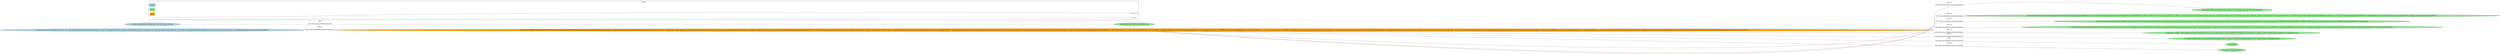 digraph G {
  rankdir=LR;
  node [style=filled];
  "For patients who are asymptomatic in very-low-, low-, and intermediate-risk groups with life expectancy ≤5 years, no imaging or treatment is indicated until the patient becomes symptomatic, at which time imaging can be performed, see Principles of Imaging (PROS-E) and androgen deprivation therapy (ADT) should be given, see Principles of Androgen Deprivation Therapy (PROS-G)." [label="For patients who are asymptomatic in very-low-, low-, and intermediate-risk groups with life expectancy ≤5 years, no imaging or treatment is indicated until the patient becomes symptomatic, at which time imaging can be performed, see Principles of Imaging (PROS-E) and androgen deprivation therapy (ADT) should be given, see Principles of Androgen Deprivation Therapy (PROS-G).", fillcolor="#ADD8E6"];
  "INITIAL RISK STRATIFICATION AND STAGING WORKUP FOR CLINICALLY LOCALIZED DISEASE{i}Risk GroupClinical/Pathologic Features (Staging, ST-1)Additional Evaluation{f,m}Initial TherapyVery low{j}Has all of the following:• cT1c • Grade Group 1 • PSA <10 ng/mL • <3 prostate biopsy fragments/cores positive, ≤50% cancer in each fragment/core{k} • PSA density <0.15 ng/mL/g• Confirmatory testing can be used to assess the appropriateness of active surveillance (PROS-F 2 of 5) PROS-3Low{j}Has all of the following but does not qualify for very low risk:• cT1-cT2a • Grade Group 1 • PSA <10 ng/mL • Confirmatory testing can be used to assess the appropriateness of active surveillance (PROS-F 2 of 5) PROS-4Intermediate{j}Has all of the following:• No high-risk group features• No very-high-risk group features • Has one or more intermediate risk factors (IRFs):cT2b-cT2cGrade Group 2 or 3PSA 10-20 ng/mLFavorable intermediateHas all of the following:• 1 IRF • Grade Group 1 or 2 • <50% biopsy cores positive (eg, <6 of 12 cores){l}• Confirmatory testing can be used to assess the appropriateness of active surveillance (PROS-F 2 of 5) PROS-5Unfavorable intermediateHas one or more of the following:• 2 or 3 IRFs • Grade Group 3• ≥ 50% biopsy cores positive (eg, ≥ 6 of 12 cores){l}Bone and soft tissue imaging{g,h}• If regional or distant metastases are found, see PROS-8 or PROS-13PROS-6HighHas no very-high-risk features and has exactly one high-risk feature:• cT3a OR• Grade Group 4 or Grade Group 5 OR    • PSA >20 ng/mLBone and soft tissue imaging{g,h}• If regional or distant metastases are found, see PROS-8 or PROS-13PROS-7Very highHas at least one of the following: • cT3b-cT4 • Primary Gleason pattern 5 • 2 or 3 high-risk features • >4 cores with Grade Group 4 or 5Bone and soft tissue imaging{g,h}• If regional or distant metastases are found, see PROS-8 or PROS-13PROS-7Footnotes for Initial Risk Stratification and Staging Workup for Clinically Localized Disease (PROS-2A)." [label="INITIAL RISK STRATIFICATION AND STAGING WORKUP FOR CLINICALLY LOCALIZED DISEASE{i}Risk GroupClinical/Pathologic Features (Staging, ST-1)Additional Evaluation{f,m}Initial TherapyVery low{j}Has all of the following:• cT1c • Grade Group 1 • PSA <10 ng/mL • <3 prostate biopsy fragments/cores positive, ≤50% cancer in each fragment/core{k} • PSA density <0.15 ng/mL/g• Confirmatory testing can be used to assess the appropriateness of active surveillance (PROS-F 2 of 5) PROS-3Low{j}Has all of the following but does not qualify for very low risk:• cT1-cT2a • Grade Group 1 • PSA <10 ng/mL • Confirmatory testing can be used to assess the appropriateness of active surveillance (PROS-F 2 of 5) PROS-4Intermediate{j}Has all of the following:• No high-risk group features• No very-high-risk group features • Has one or more intermediate risk factors (IRFs):cT2b-cT2cGrade Group 2 or 3PSA 10-20 ng/mLFavorable intermediateHas all of the following:• 1 IRF • Grade Group 1 or 2 • <50% biopsy cores positive (eg, <6 of 12 cores){l}• Confirmatory testing can be used to assess the appropriateness of active surveillance (PROS-F 2 of 5) PROS-5Unfavorable intermediateHas one or more of the following:• 2 or 3 IRFs • Grade Group 3• ≥ 50% biopsy cores positive (eg, ≥ 6 of 12 cores){l}Bone and soft tissue imaging{g,h}• If regional or distant metastases are found, see PROS-8 or PROS-13PROS-6HighHas no very-high-risk features and has exactly one high-risk feature:• cT3a OR• Grade Group 4 or Grade Group 5 OR    • PSA >20 ng/mLBone and soft tissue imaging{g,h}• If regional or distant metastases are found, see PROS-8 or PROS-13PROS-7Very highHas at least one of the following: • cT3b-cT4 • Primary Gleason pattern 5 • 2 or 3 high-risk features • >4 cores with Grade Group 4 or 5Bone and soft tissue imaging{g,h}• If regional or distant metastases are found, see PROS-8 or PROS-13PROS-7Footnotes for Initial Risk Stratification and Staging Workup for Clinically Localized Disease (PROS-2A).", fillcolor="#FFA500"];
  "Bone imaging should be performed for any patient with symptoms consistent with bone metastases." [label="Bone imaging should be performed for any patient with symptoms consistent with bone metastases.", fillcolor="#90EE90"];
  "Bone imaging can be achieved by conventional technetium-99m-methylene diphosphonate (MDP) bone scan. CT, MRI, prostate-specific membrane antigen (PSMA)-PET/CT or PSMA-PET/MRI, or PET/CT or PET/ MRI with F-18 sodium fluoride, C-11 choline, or F-18 fluciclovine can be considered for equivocal results on initial bone imaging. Soft tissue imaging of the pelvis, abdomen, and chest can include chest CT and abdominal/pelvic CT or abdominal/pelvic MRI. Multiparametric MRI (mpMRI) is preferred over CT for pelvic staging. Alternatively, PSMA-PET/CT or PSMA-PET/MRI can be considered for bone and soft tissue (full body) imaging. See Principles of Imaging (PROS-E). " [label="Bone imaging can be achieved by conventional technetium-99m-methylene diphosphonate (MDP) bone scan. CT, MRI, prostate-specific membrane antigen (PSMA)-PET/CT or PSMA-PET/MRI, or PET/CT or PET/ MRI with F-18 sodium fluoride, C-11 choline, or F-18 fluciclovine can be considered for equivocal results on initial bone imaging. Soft tissue imaging of the pelvis, abdomen, and chest can include chest CT and abdominal/pelvic CT or abdominal/pelvic MRI. Multiparametric MRI (mpMRI) is preferred over CT for pelvic staging. Alternatively, PSMA-PET/CT or PSMA-PET/MRI can be considered for bone and soft tissue (full body) imaging. See Principles of Imaging (PROS-E). ", fillcolor="#90EE90"];
  "Because of the increased sensitivity and specificity of PSMA-PET tracers for detecting micrometastatic disease compared to conventional imaging (eg, CT, bone scan) at both initial staging and biochemical recurrence (BCR), the panel does not feel that conventional imaging is a necessary prerequisite to PSMA-PET and that PSMA-PET/CT or PSMA-PET/MRI can serve as an equally effective, if not more effective frontline imaging tool for these patients." [label="Because of the increased sensitivity and specificity of PSMA-PET tracers for detecting micrometastatic disease compared to conventional imaging (eg, CT, bone scan) at both initial staging and biochemical recurrence (BCR), the panel does not feel that conventional imaging is a necessary prerequisite to PSMA-PET and that PSMA-PET/CT or PSMA-PET/MRI can serve as an equally effective, if not more effective frontline imaging tool for these patients.", fillcolor="#90EE90"];
  "Tumor-based molecular assays and germline genetic testing are other tools that can assist with risk stratification. See CRIT-6 in the NCCN Guidelines for Genetic/Familial High-Risk Assessment: Breast, Ovarian, and Pancreatic and LS-1 in the NCCN Guidelines for Genetic/Familial High-Risk Assessment: Colorectal to determine if a patient is an appropriate candidate for germline genetic testing, and see Principles of Risk Stratification (PROS-H) to determine if a patient is an appropriate candidate for tumor-based molecular assays. " [label="Tumor-based molecular assays and germline genetic testing are other tools that can assist with risk stratification. See CRIT-6 in the NCCN Guidelines for Genetic/Familial High-Risk Assessment: Breast, Ovarian, and Pancreatic and LS-1 in the NCCN Guidelines for Genetic/Familial High-Risk Assessment: Colorectal to determine if a patient is an appropriate candidate for germline genetic testing, and see Principles of Risk Stratification (PROS-H) to determine if a patient is an appropriate candidate for tumor-based molecular assays. ", fillcolor="#90EE90"];
  "An ultrasound- or MRI- or DRE-targeted lesion that is biopsied more than once and demonstrates cancer (regardless of percentage core involvement or number of cores involved) can be considered as a single positive core. " [label="An ultrasound- or MRI- or DRE-targeted lesion that is biopsied more than once and demonstrates cancer (regardless of percentage core involvement or number of cores involved) can be considered as a single positive core. ", fillcolor="#90EE90"];
  "Percentage of positive cores in the intermediate-risk group is based on biopsies that include systematic biopsies with or without targeted MRI-guided biopsies." [label="Percentage of positive cores in the intermediate-risk group is based on biopsies that include systematic biopsies with or without targeted MRI-guided biopsies.", fillcolor="#90EE90"];
  "Clinically localized prostate cancer (Any T, N0, M0 or Any T, NX, MX)" [label="Clinically localized prostate cancer (Any T, N0, M0 or Any T, NX, MX)", fillcolor="#ADD8E6"];
  "INITIAL PROSTATE CANCER DIAGNOSIS{a,b,c}" [label="INITIAL PROSTATE CANCER DIAGNOSIS{a,b,c}", fillcolor="#90EE90"];
  "not_available" [label="not_available", fillcolor="#90EE90"];
  "Principles of Imaging (PROS-E)." [label="Principles of Imaging (PROS-E).", fillcolor="#90EE90"];
  "For patients who are asymptomatic in very-low-, low-, and intermediate-risk groups with life expectancy ≤5 years, no imaging or treatment is indicated until the patient becomes symptomatic, at which time imaging can be performed, see Principles of Imaging (PROS-E) and androgen deprivation therapy (ADT) should be given, see Principles of Androgen Deprivation Therapy (PROS-G)." -> "INITIAL RISK STRATIFICATION AND STAGING WORKUP FOR CLINICALLY LOCALIZED DISEASE{i}Risk GroupClinical/Pathologic Features (Staging, ST-1)Additional Evaluation{f,m}Initial TherapyVery low{j}Has all of the following:• cT1c • Grade Group 1 • PSA <10 ng/mL • <3 prostate biopsy fragments/cores positive, ≤50% cancer in each fragment/core{k} • PSA density <0.15 ng/mL/g• Confirmatory testing can be used to assess the appropriateness of active surveillance (PROS-F 2 of 5) PROS-3Low{j}Has all of the following but does not qualify for very low risk:• cT1-cT2a • Grade Group 1 • PSA <10 ng/mL • Confirmatory testing can be used to assess the appropriateness of active surveillance (PROS-F 2 of 5) PROS-4Intermediate{j}Has all of the following:• No high-risk group features• No very-high-risk group features • Has one or more intermediate risk factors (IRFs):cT2b-cT2cGrade Group 2 or 3PSA 10-20 ng/mLFavorable intermediateHas all of the following:• 1 IRF • Grade Group 1 or 2 • <50% biopsy cores positive (eg, <6 of 12 cores){l}• Confirmatory testing can be used to assess the appropriateness of active surveillance (PROS-F 2 of 5) PROS-5Unfavorable intermediateHas one or more of the following:• 2 or 3 IRFs • Grade Group 3• ≥ 50% biopsy cores positive (eg, ≥ 6 of 12 cores){l}Bone and soft tissue imaging{g,h}• If regional or distant metastases are found, see PROS-8 or PROS-13PROS-6HighHas no very-high-risk features and has exactly one high-risk feature:• cT3a OR• Grade Group 4 or Grade Group 5 OR    • PSA >20 ng/mLBone and soft tissue imaging{g,h}• If regional or distant metastases are found, see PROS-8 or PROS-13PROS-7Very highHas at least one of the following: • cT3b-cT4 • Primary Gleason pattern 5 • 2 or 3 high-risk features • >4 cores with Grade Group 4 or 5Bone and soft tissue imaging{g,h}• If regional or distant metastases are found, see PROS-8 or PROS-13PROS-7Footnotes for Initial Risk Stratification and Staging Workup for Clinically Localized Disease (PROS-2A)." [label="refers_to\n\n(Doc: http://nccn-guideline.org/nsclc/textbox/0)", color="#7f3f3f"];
  "INITIAL RISK STRATIFICATION AND STAGING WORKUP FOR CLINICALLY LOCALIZED DISEASE{i}Risk GroupClinical/Pathologic Features (Staging, ST-1)Additional Evaluation{f,m}Initial TherapyVery low{j}Has all of the following:• cT1c • Grade Group 1 • PSA <10 ng/mL • <3 prostate biopsy fragments/cores positive, ≤50% cancer in each fragment/core{k} • PSA density <0.15 ng/mL/g• Confirmatory testing can be used to assess the appropriateness of active surveillance (PROS-F 2 of 5) PROS-3Low{j}Has all of the following but does not qualify for very low risk:• cT1-cT2a • Grade Group 1 • PSA <10 ng/mL • Confirmatory testing can be used to assess the appropriateness of active surveillance (PROS-F 2 of 5) PROS-4Intermediate{j}Has all of the following:• No high-risk group features• No very-high-risk group features • Has one or more intermediate risk factors (IRFs):cT2b-cT2cGrade Group 2 or 3PSA 10-20 ng/mLFavorable intermediateHas all of the following:• 1 IRF • Grade Group 1 or 2 • <50% biopsy cores positive (eg, <6 of 12 cores){l}• Confirmatory testing can be used to assess the appropriateness of active surveillance (PROS-F 2 of 5) PROS-5Unfavorable intermediateHas one or more of the following:• 2 or 3 IRFs • Grade Group 3• ≥ 50% biopsy cores positive (eg, ≥ 6 of 12 cores){l}Bone and soft tissue imaging{g,h}• If regional or distant metastases are found, see PROS-8 or PROS-13PROS-6HighHas no very-high-risk features and has exactly one high-risk feature:• cT3a OR• Grade Group 4 or Grade Group 5 OR    • PSA >20 ng/mLBone and soft tissue imaging{g,h}• If regional or distant metastases are found, see PROS-8 or PROS-13PROS-7Very highHas at least one of the following: • cT3b-cT4 • Primary Gleason pattern 5 • 2 or 3 high-risk features • >4 cores with Grade Group 4 or 5Bone and soft tissue imaging{g,h}• If regional or distant metastases are found, see PROS-8 or PROS-13PROS-7Footnotes for Initial Risk Stratification and Staging Workup for Clinically Localized Disease (PROS-2A)." -> "Bone imaging should be performed for any patient with symptoms consistent with bone metastases." [label="refers_to\n\n(Doc: http://nccn-guideline.org/nsclc/textbox/0)", color="#7f3f3f"];
  "INITIAL RISK STRATIFICATION AND STAGING WORKUP FOR CLINICALLY LOCALIZED DISEASE{i}Risk GroupClinical/Pathologic Features (Staging, ST-1)Additional Evaluation{f,m}Initial TherapyVery low{j}Has all of the following:• cT1c • Grade Group 1 • PSA <10 ng/mL • <3 prostate biopsy fragments/cores positive, ≤50% cancer in each fragment/core{k} • PSA density <0.15 ng/mL/g• Confirmatory testing can be used to assess the appropriateness of active surveillance (PROS-F 2 of 5) PROS-3Low{j}Has all of the following but does not qualify for very low risk:• cT1-cT2a • Grade Group 1 • PSA <10 ng/mL • Confirmatory testing can be used to assess the appropriateness of active surveillance (PROS-F 2 of 5) PROS-4Intermediate{j}Has all of the following:• No high-risk group features• No very-high-risk group features • Has one or more intermediate risk factors (IRFs):cT2b-cT2cGrade Group 2 or 3PSA 10-20 ng/mLFavorable intermediateHas all of the following:• 1 IRF • Grade Group 1 or 2 • <50% biopsy cores positive (eg, <6 of 12 cores){l}• Confirmatory testing can be used to assess the appropriateness of active surveillance (PROS-F 2 of 5) PROS-5Unfavorable intermediateHas one or more of the following:• 2 or 3 IRFs • Grade Group 3• ≥ 50% biopsy cores positive (eg, ≥ 6 of 12 cores){l}Bone and soft tissue imaging{g,h}• If regional or distant metastases are found, see PROS-8 or PROS-13PROS-6HighHas no very-high-risk features and has exactly one high-risk feature:• cT3a OR• Grade Group 4 or Grade Group 5 OR    • PSA >20 ng/mLBone and soft tissue imaging{g,h}• If regional or distant metastases are found, see PROS-8 or PROS-13PROS-7Very highHas at least one of the following: • cT3b-cT4 • Primary Gleason pattern 5 • 2 or 3 high-risk features • >4 cores with Grade Group 4 or 5Bone and soft tissue imaging{g,h}• If regional or distant metastases are found, see PROS-8 or PROS-13PROS-7Footnotes for Initial Risk Stratification and Staging Workup for Clinically Localized Disease (PROS-2A)." -> "Bone imaging can be achieved by conventional technetium-99m-methylene diphosphonate (MDP) bone scan. CT, MRI, prostate-specific membrane antigen (PSMA)-PET/CT or PSMA-PET/MRI, or PET/CT or PET/ MRI with F-18 sodium fluoride, C-11 choline, or F-18 fluciclovine can be considered for equivocal results on initial bone imaging. Soft tissue imaging of the pelvis, abdomen, and chest can include chest CT and abdominal/pelvic CT or abdominal/pelvic MRI. Multiparametric MRI (mpMRI) is preferred over CT for pelvic staging. Alternatively, PSMA-PET/CT or PSMA-PET/MRI can be considered for bone and soft tissue (full body) imaging. See Principles of Imaging (PROS-E). " [label="refers_to\n\n(Doc: http://nccn-guideline.org/nsclc/textbox/0)", color="#7f3f3f"];
  "INITIAL RISK STRATIFICATION AND STAGING WORKUP FOR CLINICALLY LOCALIZED DISEASE{i}Risk GroupClinical/Pathologic Features (Staging, ST-1)Additional Evaluation{f,m}Initial TherapyVery low{j}Has all of the following:• cT1c • Grade Group 1 • PSA <10 ng/mL • <3 prostate biopsy fragments/cores positive, ≤50% cancer in each fragment/core{k} • PSA density <0.15 ng/mL/g• Confirmatory testing can be used to assess the appropriateness of active surveillance (PROS-F 2 of 5) PROS-3Low{j}Has all of the following but does not qualify for very low risk:• cT1-cT2a • Grade Group 1 • PSA <10 ng/mL • Confirmatory testing can be used to assess the appropriateness of active surveillance (PROS-F 2 of 5) PROS-4Intermediate{j}Has all of the following:• No high-risk group features• No very-high-risk group features • Has one or more intermediate risk factors (IRFs):cT2b-cT2cGrade Group 2 or 3PSA 10-20 ng/mLFavorable intermediateHas all of the following:• 1 IRF • Grade Group 1 or 2 • <50% biopsy cores positive (eg, <6 of 12 cores){l}• Confirmatory testing can be used to assess the appropriateness of active surveillance (PROS-F 2 of 5) PROS-5Unfavorable intermediateHas one or more of the following:• 2 or 3 IRFs • Grade Group 3• ≥ 50% biopsy cores positive (eg, ≥ 6 of 12 cores){l}Bone and soft tissue imaging{g,h}• If regional or distant metastases are found, see PROS-8 or PROS-13PROS-6HighHas no very-high-risk features and has exactly one high-risk feature:• cT3a OR• Grade Group 4 or Grade Group 5 OR    • PSA >20 ng/mLBone and soft tissue imaging{g,h}• If regional or distant metastases are found, see PROS-8 or PROS-13PROS-7Very highHas at least one of the following: • cT3b-cT4 • Primary Gleason pattern 5 • 2 or 3 high-risk features • >4 cores with Grade Group 4 or 5Bone and soft tissue imaging{g,h}• If regional or distant metastases are found, see PROS-8 or PROS-13PROS-7Footnotes for Initial Risk Stratification and Staging Workup for Clinically Localized Disease (PROS-2A)." -> "Because of the increased sensitivity and specificity of PSMA-PET tracers for detecting micrometastatic disease compared to conventional imaging (eg, CT, bone scan) at both initial staging and biochemical recurrence (BCR), the panel does not feel that conventional imaging is a necessary prerequisite to PSMA-PET and that PSMA-PET/CT or PSMA-PET/MRI can serve as an equally effective, if not more effective frontline imaging tool for these patients." [label="refers_to\n\n(Doc: http://nccn-guideline.org/nsclc/textbox/0)", color="#7f3f3f"];
  "INITIAL RISK STRATIFICATION AND STAGING WORKUP FOR CLINICALLY LOCALIZED DISEASE{i}Risk GroupClinical/Pathologic Features (Staging, ST-1)Additional Evaluation{f,m}Initial TherapyVery low{j}Has all of the following:• cT1c • Grade Group 1 • PSA <10 ng/mL • <3 prostate biopsy fragments/cores positive, ≤50% cancer in each fragment/core{k} • PSA density <0.15 ng/mL/g• Confirmatory testing can be used to assess the appropriateness of active surveillance (PROS-F 2 of 5) PROS-3Low{j}Has all of the following but does not qualify for very low risk:• cT1-cT2a • Grade Group 1 • PSA <10 ng/mL • Confirmatory testing can be used to assess the appropriateness of active surveillance (PROS-F 2 of 5) PROS-4Intermediate{j}Has all of the following:• No high-risk group features• No very-high-risk group features • Has one or more intermediate risk factors (IRFs):cT2b-cT2cGrade Group 2 or 3PSA 10-20 ng/mLFavorable intermediateHas all of the following:• 1 IRF • Grade Group 1 or 2 • <50% biopsy cores positive (eg, <6 of 12 cores){l}• Confirmatory testing can be used to assess the appropriateness of active surveillance (PROS-F 2 of 5) PROS-5Unfavorable intermediateHas one or more of the following:• 2 or 3 IRFs • Grade Group 3• ≥ 50% biopsy cores positive (eg, ≥ 6 of 12 cores){l}Bone and soft tissue imaging{g,h}• If regional or distant metastases are found, see PROS-8 or PROS-13PROS-6HighHas no very-high-risk features and has exactly one high-risk feature:• cT3a OR• Grade Group 4 or Grade Group 5 OR    • PSA >20 ng/mLBone and soft tissue imaging{g,h}• If regional or distant metastases are found, see PROS-8 or PROS-13PROS-7Very highHas at least one of the following: • cT3b-cT4 • Primary Gleason pattern 5 • 2 or 3 high-risk features • >4 cores with Grade Group 4 or 5Bone and soft tissue imaging{g,h}• If regional or distant metastases are found, see PROS-8 or PROS-13PROS-7Footnotes for Initial Risk Stratification and Staging Workup for Clinically Localized Disease (PROS-2A)." -> "Tumor-based molecular assays and germline genetic testing are other tools that can assist with risk stratification. See CRIT-6 in the NCCN Guidelines for Genetic/Familial High-Risk Assessment: Breast, Ovarian, and Pancreatic and LS-1 in the NCCN Guidelines for Genetic/Familial High-Risk Assessment: Colorectal to determine if a patient is an appropriate candidate for germline genetic testing, and see Principles of Risk Stratification (PROS-H) to determine if a patient is an appropriate candidate for tumor-based molecular assays. " [label="refers_to\n\n(Doc: http://nccn-guideline.org/nsclc/textbox/0)", color="#7f3f3f"];
  "INITIAL RISK STRATIFICATION AND STAGING WORKUP FOR CLINICALLY LOCALIZED DISEASE{i}Risk GroupClinical/Pathologic Features (Staging, ST-1)Additional Evaluation{f,m}Initial TherapyVery low{j}Has all of the following:• cT1c • Grade Group 1 • PSA <10 ng/mL • <3 prostate biopsy fragments/cores positive, ≤50% cancer in each fragment/core{k} • PSA density <0.15 ng/mL/g• Confirmatory testing can be used to assess the appropriateness of active surveillance (PROS-F 2 of 5) PROS-3Low{j}Has all of the following but does not qualify for very low risk:• cT1-cT2a • Grade Group 1 • PSA <10 ng/mL • Confirmatory testing can be used to assess the appropriateness of active surveillance (PROS-F 2 of 5) PROS-4Intermediate{j}Has all of the following:• No high-risk group features• No very-high-risk group features • Has one or more intermediate risk factors (IRFs):cT2b-cT2cGrade Group 2 or 3PSA 10-20 ng/mLFavorable intermediateHas all of the following:• 1 IRF • Grade Group 1 or 2 • <50% biopsy cores positive (eg, <6 of 12 cores){l}• Confirmatory testing can be used to assess the appropriateness of active surveillance (PROS-F 2 of 5) PROS-5Unfavorable intermediateHas one or more of the following:• 2 or 3 IRFs • Grade Group 3• ≥ 50% biopsy cores positive (eg, ≥ 6 of 12 cores){l}Bone and soft tissue imaging{g,h}• If regional or distant metastases are found, see PROS-8 or PROS-13PROS-6HighHas no very-high-risk features and has exactly one high-risk feature:• cT3a OR• Grade Group 4 or Grade Group 5 OR    • PSA >20 ng/mLBone and soft tissue imaging{g,h}• If regional or distant metastases are found, see PROS-8 or PROS-13PROS-7Very highHas at least one of the following: • cT3b-cT4 • Primary Gleason pattern 5 • 2 or 3 high-risk features • >4 cores with Grade Group 4 or 5Bone and soft tissue imaging{g,h}• If regional or distant metastases are found, see PROS-8 or PROS-13PROS-7Footnotes for Initial Risk Stratification and Staging Workup for Clinically Localized Disease (PROS-2A)." -> "An ultrasound- or MRI- or DRE-targeted lesion that is biopsied more than once and demonstrates cancer (regardless of percentage core involvement or number of cores involved) can be considered as a single positive core. " [label="refers_to\n\n(Doc: http://nccn-guideline.org/nsclc/textbox/0)", color="#7f3f3f"];
  "INITIAL RISK STRATIFICATION AND STAGING WORKUP FOR CLINICALLY LOCALIZED DISEASE{i}Risk GroupClinical/Pathologic Features (Staging, ST-1)Additional Evaluation{f,m}Initial TherapyVery low{j}Has all of the following:• cT1c • Grade Group 1 • PSA <10 ng/mL • <3 prostate biopsy fragments/cores positive, ≤50% cancer in each fragment/core{k} • PSA density <0.15 ng/mL/g• Confirmatory testing can be used to assess the appropriateness of active surveillance (PROS-F 2 of 5) PROS-3Low{j}Has all of the following but does not qualify for very low risk:• cT1-cT2a • Grade Group 1 • PSA <10 ng/mL • Confirmatory testing can be used to assess the appropriateness of active surveillance (PROS-F 2 of 5) PROS-4Intermediate{j}Has all of the following:• No high-risk group features• No very-high-risk group features • Has one or more intermediate risk factors (IRFs):cT2b-cT2cGrade Group 2 or 3PSA 10-20 ng/mLFavorable intermediateHas all of the following:• 1 IRF • Grade Group 1 or 2 • <50% biopsy cores positive (eg, <6 of 12 cores){l}• Confirmatory testing can be used to assess the appropriateness of active surveillance (PROS-F 2 of 5) PROS-5Unfavorable intermediateHas one or more of the following:• 2 or 3 IRFs • Grade Group 3• ≥ 50% biopsy cores positive (eg, ≥ 6 of 12 cores){l}Bone and soft tissue imaging{g,h}• If regional or distant metastases are found, see PROS-8 or PROS-13PROS-6HighHas no very-high-risk features and has exactly one high-risk feature:• cT3a OR• Grade Group 4 or Grade Group 5 OR    • PSA >20 ng/mLBone and soft tissue imaging{g,h}• If regional or distant metastases are found, see PROS-8 or PROS-13PROS-7Very highHas at least one of the following: • cT3b-cT4 • Primary Gleason pattern 5 • 2 or 3 high-risk features • >4 cores with Grade Group 4 or 5Bone and soft tissue imaging{g,h}• If regional or distant metastases are found, see PROS-8 or PROS-13PROS-7Footnotes for Initial Risk Stratification and Staging Workup for Clinically Localized Disease (PROS-2A)." -> "Percentage of positive cores in the intermediate-risk group is based on biopsies that include systematic biopsies with or without targeted MRI-guided biopsies." [label="refers_to\n\n(Doc: http://nccn-guideline.org/nsclc/textbox/0)", color="#7f3f3f"];
  "INITIAL RISK STRATIFICATION AND STAGING WORKUP FOR CLINICALLY LOCALIZED DISEASE{i}Risk GroupClinical/Pathologic Features (Staging, ST-1)Additional Evaluation{f,m}Initial TherapyVery low{j}Has all of the following:• cT1c • Grade Group 1 • PSA <10 ng/mL • <3 prostate biopsy fragments/cores positive, ≤50% cancer in each fragment/core{k} • PSA density <0.15 ng/mL/g• Confirmatory testing can be used to assess the appropriateness of active surveillance (PROS-F 2 of 5) PROS-3Low{j}Has all of the following but does not qualify for very low risk:• cT1-cT2a • Grade Group 1 • PSA <10 ng/mL • Confirmatory testing can be used to assess the appropriateness of active surveillance (PROS-F 2 of 5) PROS-4Intermediate{j}Has all of the following:• No high-risk group features• No very-high-risk group features • Has one or more intermediate risk factors (IRFs):cT2b-cT2cGrade Group 2 or 3PSA 10-20 ng/mLFavorable intermediateHas all of the following:• 1 IRF • Grade Group 1 or 2 • <50% biopsy cores positive (eg, <6 of 12 cores){l}• Confirmatory testing can be used to assess the appropriateness of active surveillance (PROS-F 2 of 5) PROS-5Unfavorable intermediateHas one or more of the following:• 2 or 3 IRFs • Grade Group 3• ≥ 50% biopsy cores positive (eg, ≥ 6 of 12 cores){l}Bone and soft tissue imaging{g,h}• If regional or distant metastases are found, see PROS-8 or PROS-13PROS-6HighHas no very-high-risk features and has exactly one high-risk feature:• cT3a OR• Grade Group 4 or Grade Group 5 OR    • PSA >20 ng/mLBone and soft tissue imaging{g,h}• If regional or distant metastases are found, see PROS-8 or PROS-13PROS-7Very highHas at least one of the following: • cT3b-cT4 • Primary Gleason pattern 5 • 2 or 3 high-risk features • >4 cores with Grade Group 4 or 5Bone and soft tissue imaging{g,h}• If regional or distant metastases are found, see PROS-8 or PROS-13PROS-7Footnotes for Initial Risk Stratification and Staging Workup for Clinically Localized Disease (PROS-2A)." -> "not_available" [label="label\n\n(Doc: http://nccn-guideline.org/nsclc/textbox/0)", color="#3f7f7f"];
  "INITIAL RISK STRATIFICATION AND STAGING WORKUP FOR CLINICALLY LOCALIZED DISEASE{i}Risk GroupClinical/Pathologic Features (Staging, ST-1)Additional Evaluation{f,m}Initial TherapyVery low{j}Has all of the following:• cT1c • Grade Group 1 • PSA <10 ng/mL • <3 prostate biopsy fragments/cores positive, ≤50% cancer in each fragment/core{k} • PSA density <0.15 ng/mL/g• Confirmatory testing can be used to assess the appropriateness of active surveillance (PROS-F 2 of 5) PROS-3Low{j}Has all of the following but does not qualify for very low risk:• cT1-cT2a • Grade Group 1 • PSA <10 ng/mL • Confirmatory testing can be used to assess the appropriateness of active surveillance (PROS-F 2 of 5) PROS-4Intermediate{j}Has all of the following:• No high-risk group features• No very-high-risk group features • Has one or more intermediate risk factors (IRFs):cT2b-cT2cGrade Group 2 or 3PSA 10-20 ng/mLFavorable intermediateHas all of the following:• 1 IRF • Grade Group 1 or 2 • <50% biopsy cores positive (eg, <6 of 12 cores){l}• Confirmatory testing can be used to assess the appropriateness of active surveillance (PROS-F 2 of 5) PROS-5Unfavorable intermediateHas one or more of the following:• 2 or 3 IRFs • Grade Group 3• ≥ 50% biopsy cores positive (eg, ≥ 6 of 12 cores){l}Bone and soft tissue imaging{g,h}• If regional or distant metastases are found, see PROS-8 or PROS-13PROS-6HighHas no very-high-risk features and has exactly one high-risk feature:• cT3a OR• Grade Group 4 or Grade Group 5 OR    • PSA >20 ng/mLBone and soft tissue imaging{g,h}• If regional or distant metastases are found, see PROS-8 or PROS-13PROS-7Very highHas at least one of the following: • cT3b-cT4 • Primary Gleason pattern 5 • 2 or 3 high-risk features • >4 cores with Grade Group 4 or 5Bone and soft tissue imaging{g,h}• If regional or distant metastases are found, see PROS-8 or PROS-13PROS-7Footnotes for Initial Risk Stratification and Staging Workup for Clinically Localized Disease (PROS-2A)." -> "Principles of Imaging (PROS-E)." [label="refers_to\n\n(Doc: http://nccn-guideline.org/nsclc/textbox/0)", color="#7f3f3f"];
  "Clinically localized prostate cancer (Any T, N0, M0 or Any T, NX, MX)" -> "INITIAL PROSTATE CANCER DIAGNOSIS{a,b,c}" [label="label\n\n(Doc: http://nccn-guideline.org/nsclc/0)", color="#3f7f7f"];
  subgraph cluster_legend {
    label = "Legend";
    node [shape=box];
    "Subject" [fillcolor="#ADD8E6"];
    "Object" [fillcolor="#90EE90"];
    "Both" [fillcolor="#FFA500"];
    "refers_to" [shape=plaintext, fillcolor="white"];
    "dummy_refers_to" [shape=point, style=invis];
    "dummy_refers_to" -> "refers_to" [color="#7f3f3f"];
    "label" [shape=plaintext, fillcolor="white"];
    "dummy_label" [shape=point, style=invis];
    "dummy_label" -> "label" [color="#3f7f7f"];
  }
}